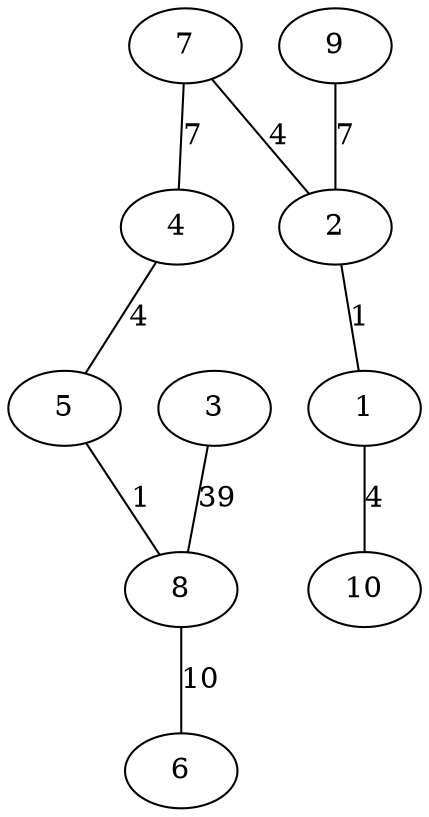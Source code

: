 graph G_1_MST {
    7;
    4;
    3;
    8;
    2;
    1;
    5;
    9;
    10;
    6;
    7 -- 4 [label="7"];
    3 -- 8 [label="39"];
    2 -- 1 [label="1"];
    5 -- 8 [label="1"];
    9 -- 2 [label="7"];
    4 -- 5 [label="4"];
    1 -- 10 [label="4"];
    7 -- 2 [label="4"];
    8 -- 6 [label="10"];
}